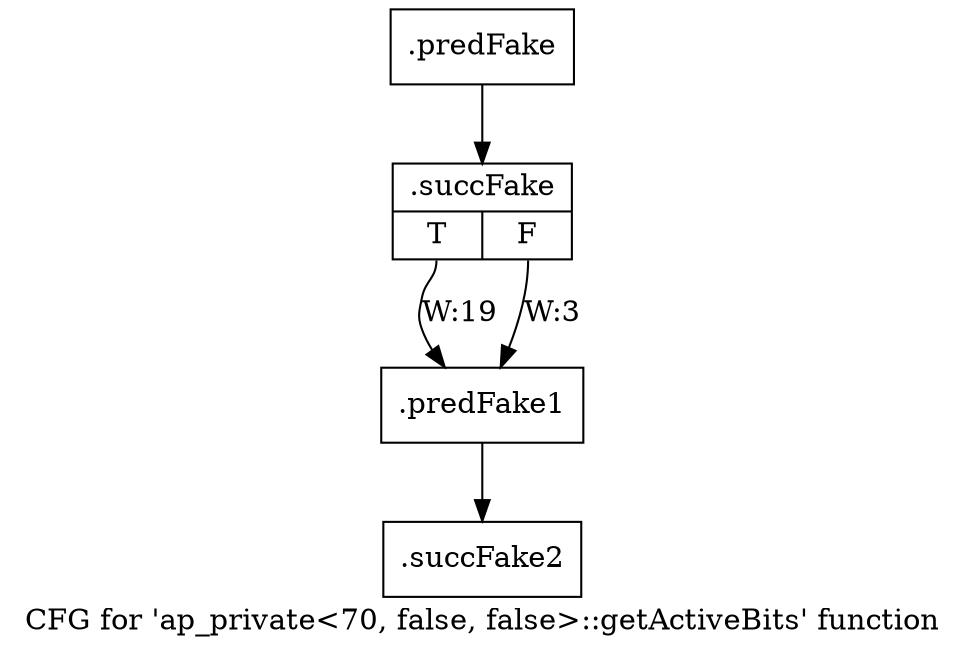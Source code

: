 digraph "CFG for 'ap_private\<70, false, false\>::getActiveBits' function" {
	label="CFG for 'ap_private\<70, false, false\>::getActiveBits' function";

	Node0x5d75bb0 [shape=record,filename="",linenumber="",label="{.predFake}"];
	Node0x5d75bb0 -> Node0x6281b30[ callList="" memoryops="" filename="/mnt/xilinx/Vitis_HLS/2021.2/include/etc/ap_private.h" execusionnum="20"];
	Node0x6281b30 [shape=record,filename="/mnt/xilinx/Vitis_HLS/2021.2/include/etc/ap_private.h",linenumber="5540",label="{.succFake|{<s0>T|<s1>F}}"];
	Node0x6281b30:s0 -> Node0x5d75d50[label="W:19" callList="" memoryops="" filename="/mnt/xilinx/Vitis_HLS/2021.2/include/etc/ap_private.h" execusionnum="18"];
	Node0x6281b30:s1 -> Node0x5d75d50[label="W:3" callList="" memoryops="" filename="/mnt/xilinx/Vitis_HLS/2021.2/include/etc/ap_private.h" execusionnum="2"];
	Node0x5d75d50 [shape=record,filename="/mnt/xilinx/Vitis_HLS/2021.2/include/etc/ap_private.h",linenumber="5540",label="{.predFake1}"];
	Node0x5d75d50 -> Node0x62829a0[ callList="" memoryops="" filename="/mnt/xilinx/Vitis_HLS/2021.2/include/etc/ap_private.h" execusionnum="20"];
	Node0x62829a0 [shape=record,filename="/mnt/xilinx/Vitis_HLS/2021.2/include/etc/ap_private.h",linenumber="5540",label="{.succFake2}"];
}

